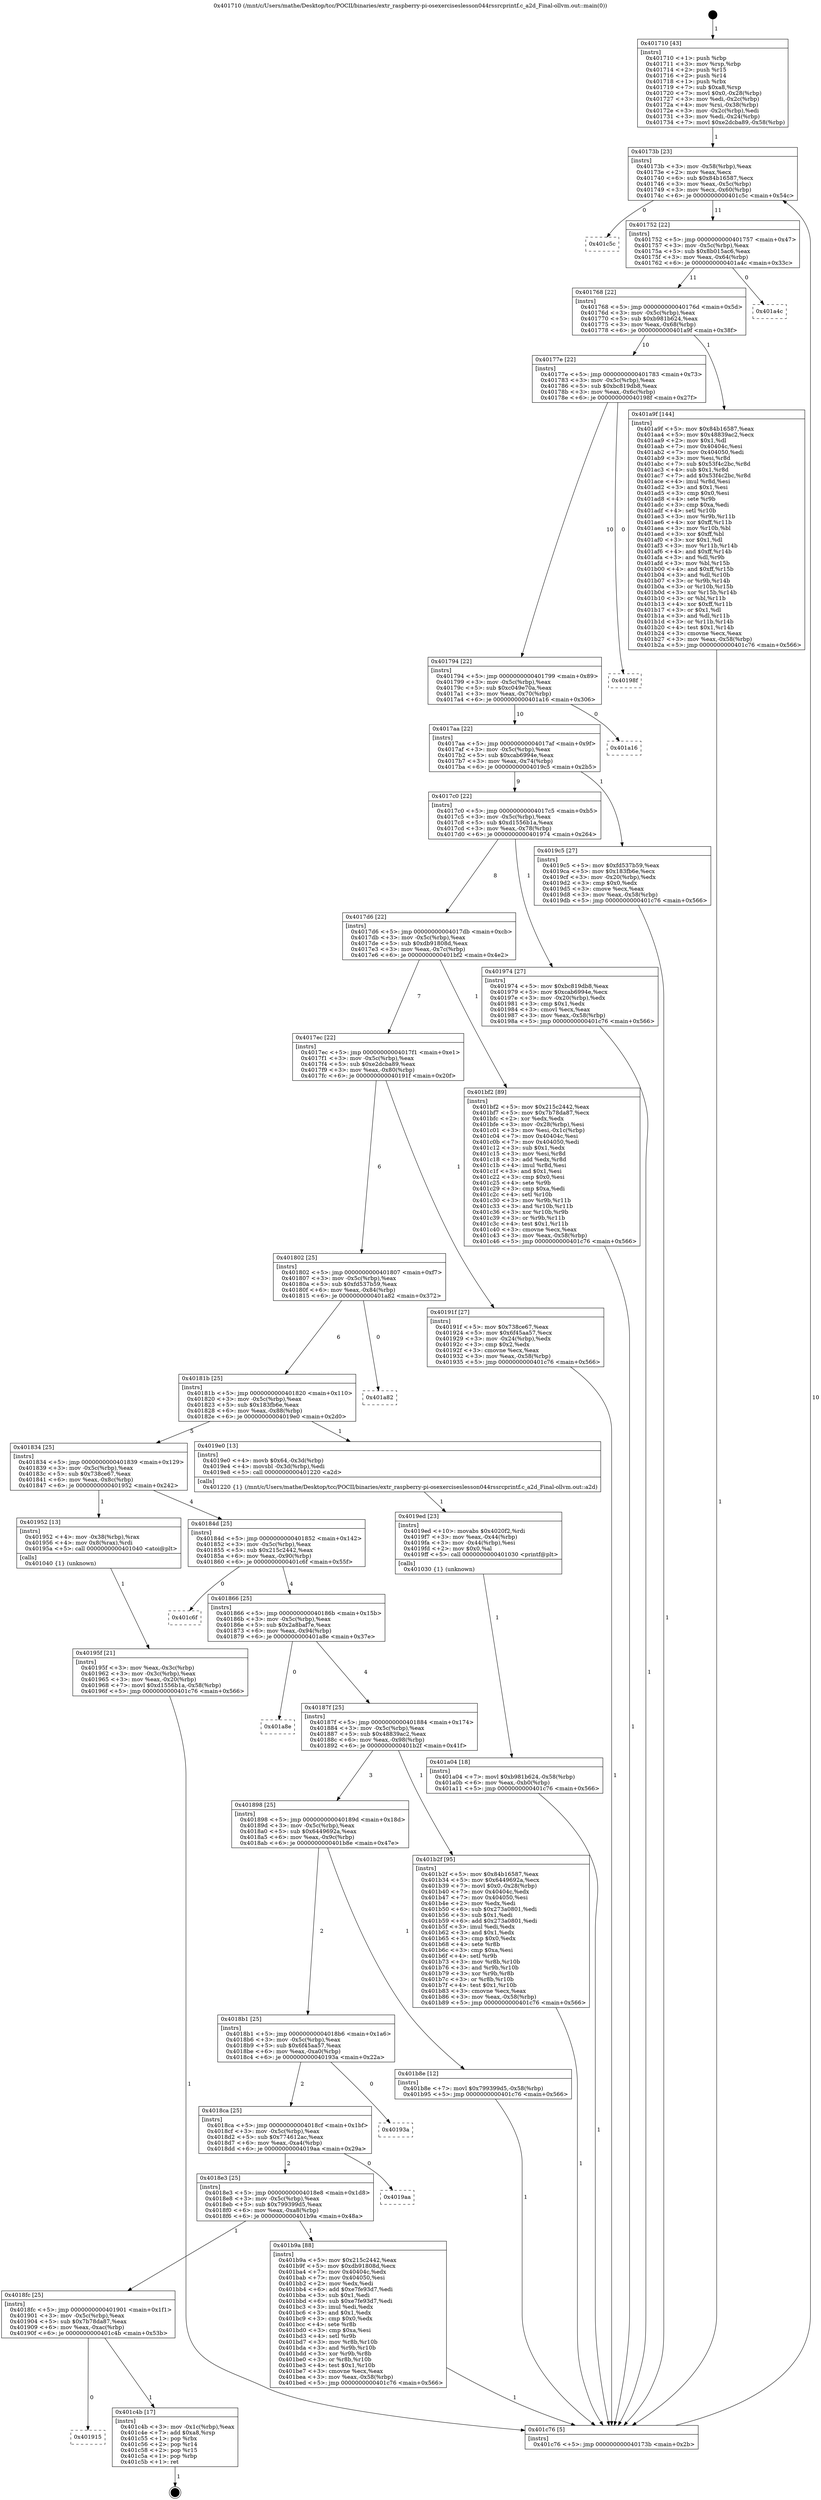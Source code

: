 digraph "0x401710" {
  label = "0x401710 (/mnt/c/Users/mathe/Desktop/tcc/POCII/binaries/extr_raspberry-pi-osexerciseslesson044rssrcprintf.c_a2d_Final-ollvm.out::main(0))"
  labelloc = "t"
  node[shape=record]

  Entry [label="",width=0.3,height=0.3,shape=circle,fillcolor=black,style=filled]
  "0x40173b" [label="{
     0x40173b [23]\l
     | [instrs]\l
     &nbsp;&nbsp;0x40173b \<+3\>: mov -0x58(%rbp),%eax\l
     &nbsp;&nbsp;0x40173e \<+2\>: mov %eax,%ecx\l
     &nbsp;&nbsp;0x401740 \<+6\>: sub $0x84b16587,%ecx\l
     &nbsp;&nbsp;0x401746 \<+3\>: mov %eax,-0x5c(%rbp)\l
     &nbsp;&nbsp;0x401749 \<+3\>: mov %ecx,-0x60(%rbp)\l
     &nbsp;&nbsp;0x40174c \<+6\>: je 0000000000401c5c \<main+0x54c\>\l
  }"]
  "0x401c5c" [label="{
     0x401c5c\l
  }", style=dashed]
  "0x401752" [label="{
     0x401752 [22]\l
     | [instrs]\l
     &nbsp;&nbsp;0x401752 \<+5\>: jmp 0000000000401757 \<main+0x47\>\l
     &nbsp;&nbsp;0x401757 \<+3\>: mov -0x5c(%rbp),%eax\l
     &nbsp;&nbsp;0x40175a \<+5\>: sub $0x8b015ac6,%eax\l
     &nbsp;&nbsp;0x40175f \<+3\>: mov %eax,-0x64(%rbp)\l
     &nbsp;&nbsp;0x401762 \<+6\>: je 0000000000401a4c \<main+0x33c\>\l
  }"]
  Exit [label="",width=0.3,height=0.3,shape=circle,fillcolor=black,style=filled,peripheries=2]
  "0x401a4c" [label="{
     0x401a4c\l
  }", style=dashed]
  "0x401768" [label="{
     0x401768 [22]\l
     | [instrs]\l
     &nbsp;&nbsp;0x401768 \<+5\>: jmp 000000000040176d \<main+0x5d\>\l
     &nbsp;&nbsp;0x40176d \<+3\>: mov -0x5c(%rbp),%eax\l
     &nbsp;&nbsp;0x401770 \<+5\>: sub $0xb981b624,%eax\l
     &nbsp;&nbsp;0x401775 \<+3\>: mov %eax,-0x68(%rbp)\l
     &nbsp;&nbsp;0x401778 \<+6\>: je 0000000000401a9f \<main+0x38f\>\l
  }"]
  "0x401915" [label="{
     0x401915\l
  }", style=dashed]
  "0x401a9f" [label="{
     0x401a9f [144]\l
     | [instrs]\l
     &nbsp;&nbsp;0x401a9f \<+5\>: mov $0x84b16587,%eax\l
     &nbsp;&nbsp;0x401aa4 \<+5\>: mov $0x48839ac2,%ecx\l
     &nbsp;&nbsp;0x401aa9 \<+2\>: mov $0x1,%dl\l
     &nbsp;&nbsp;0x401aab \<+7\>: mov 0x40404c,%esi\l
     &nbsp;&nbsp;0x401ab2 \<+7\>: mov 0x404050,%edi\l
     &nbsp;&nbsp;0x401ab9 \<+3\>: mov %esi,%r8d\l
     &nbsp;&nbsp;0x401abc \<+7\>: sub $0x53f4c2bc,%r8d\l
     &nbsp;&nbsp;0x401ac3 \<+4\>: sub $0x1,%r8d\l
     &nbsp;&nbsp;0x401ac7 \<+7\>: add $0x53f4c2bc,%r8d\l
     &nbsp;&nbsp;0x401ace \<+4\>: imul %r8d,%esi\l
     &nbsp;&nbsp;0x401ad2 \<+3\>: and $0x1,%esi\l
     &nbsp;&nbsp;0x401ad5 \<+3\>: cmp $0x0,%esi\l
     &nbsp;&nbsp;0x401ad8 \<+4\>: sete %r9b\l
     &nbsp;&nbsp;0x401adc \<+3\>: cmp $0xa,%edi\l
     &nbsp;&nbsp;0x401adf \<+4\>: setl %r10b\l
     &nbsp;&nbsp;0x401ae3 \<+3\>: mov %r9b,%r11b\l
     &nbsp;&nbsp;0x401ae6 \<+4\>: xor $0xff,%r11b\l
     &nbsp;&nbsp;0x401aea \<+3\>: mov %r10b,%bl\l
     &nbsp;&nbsp;0x401aed \<+3\>: xor $0xff,%bl\l
     &nbsp;&nbsp;0x401af0 \<+3\>: xor $0x1,%dl\l
     &nbsp;&nbsp;0x401af3 \<+3\>: mov %r11b,%r14b\l
     &nbsp;&nbsp;0x401af6 \<+4\>: and $0xff,%r14b\l
     &nbsp;&nbsp;0x401afa \<+3\>: and %dl,%r9b\l
     &nbsp;&nbsp;0x401afd \<+3\>: mov %bl,%r15b\l
     &nbsp;&nbsp;0x401b00 \<+4\>: and $0xff,%r15b\l
     &nbsp;&nbsp;0x401b04 \<+3\>: and %dl,%r10b\l
     &nbsp;&nbsp;0x401b07 \<+3\>: or %r9b,%r14b\l
     &nbsp;&nbsp;0x401b0a \<+3\>: or %r10b,%r15b\l
     &nbsp;&nbsp;0x401b0d \<+3\>: xor %r15b,%r14b\l
     &nbsp;&nbsp;0x401b10 \<+3\>: or %bl,%r11b\l
     &nbsp;&nbsp;0x401b13 \<+4\>: xor $0xff,%r11b\l
     &nbsp;&nbsp;0x401b17 \<+3\>: or $0x1,%dl\l
     &nbsp;&nbsp;0x401b1a \<+3\>: and %dl,%r11b\l
     &nbsp;&nbsp;0x401b1d \<+3\>: or %r11b,%r14b\l
     &nbsp;&nbsp;0x401b20 \<+4\>: test $0x1,%r14b\l
     &nbsp;&nbsp;0x401b24 \<+3\>: cmovne %ecx,%eax\l
     &nbsp;&nbsp;0x401b27 \<+3\>: mov %eax,-0x58(%rbp)\l
     &nbsp;&nbsp;0x401b2a \<+5\>: jmp 0000000000401c76 \<main+0x566\>\l
  }"]
  "0x40177e" [label="{
     0x40177e [22]\l
     | [instrs]\l
     &nbsp;&nbsp;0x40177e \<+5\>: jmp 0000000000401783 \<main+0x73\>\l
     &nbsp;&nbsp;0x401783 \<+3\>: mov -0x5c(%rbp),%eax\l
     &nbsp;&nbsp;0x401786 \<+5\>: sub $0xbc819db8,%eax\l
     &nbsp;&nbsp;0x40178b \<+3\>: mov %eax,-0x6c(%rbp)\l
     &nbsp;&nbsp;0x40178e \<+6\>: je 000000000040198f \<main+0x27f\>\l
  }"]
  "0x401c4b" [label="{
     0x401c4b [17]\l
     | [instrs]\l
     &nbsp;&nbsp;0x401c4b \<+3\>: mov -0x1c(%rbp),%eax\l
     &nbsp;&nbsp;0x401c4e \<+7\>: add $0xa8,%rsp\l
     &nbsp;&nbsp;0x401c55 \<+1\>: pop %rbx\l
     &nbsp;&nbsp;0x401c56 \<+2\>: pop %r14\l
     &nbsp;&nbsp;0x401c58 \<+2\>: pop %r15\l
     &nbsp;&nbsp;0x401c5a \<+1\>: pop %rbp\l
     &nbsp;&nbsp;0x401c5b \<+1\>: ret\l
  }"]
  "0x40198f" [label="{
     0x40198f\l
  }", style=dashed]
  "0x401794" [label="{
     0x401794 [22]\l
     | [instrs]\l
     &nbsp;&nbsp;0x401794 \<+5\>: jmp 0000000000401799 \<main+0x89\>\l
     &nbsp;&nbsp;0x401799 \<+3\>: mov -0x5c(%rbp),%eax\l
     &nbsp;&nbsp;0x40179c \<+5\>: sub $0xc049e70a,%eax\l
     &nbsp;&nbsp;0x4017a1 \<+3\>: mov %eax,-0x70(%rbp)\l
     &nbsp;&nbsp;0x4017a4 \<+6\>: je 0000000000401a16 \<main+0x306\>\l
  }"]
  "0x4018fc" [label="{
     0x4018fc [25]\l
     | [instrs]\l
     &nbsp;&nbsp;0x4018fc \<+5\>: jmp 0000000000401901 \<main+0x1f1\>\l
     &nbsp;&nbsp;0x401901 \<+3\>: mov -0x5c(%rbp),%eax\l
     &nbsp;&nbsp;0x401904 \<+5\>: sub $0x7b78da87,%eax\l
     &nbsp;&nbsp;0x401909 \<+6\>: mov %eax,-0xac(%rbp)\l
     &nbsp;&nbsp;0x40190f \<+6\>: je 0000000000401c4b \<main+0x53b\>\l
  }"]
  "0x401a16" [label="{
     0x401a16\l
  }", style=dashed]
  "0x4017aa" [label="{
     0x4017aa [22]\l
     | [instrs]\l
     &nbsp;&nbsp;0x4017aa \<+5\>: jmp 00000000004017af \<main+0x9f\>\l
     &nbsp;&nbsp;0x4017af \<+3\>: mov -0x5c(%rbp),%eax\l
     &nbsp;&nbsp;0x4017b2 \<+5\>: sub $0xcab6994e,%eax\l
     &nbsp;&nbsp;0x4017b7 \<+3\>: mov %eax,-0x74(%rbp)\l
     &nbsp;&nbsp;0x4017ba \<+6\>: je 00000000004019c5 \<main+0x2b5\>\l
  }"]
  "0x401b9a" [label="{
     0x401b9a [88]\l
     | [instrs]\l
     &nbsp;&nbsp;0x401b9a \<+5\>: mov $0x215c2442,%eax\l
     &nbsp;&nbsp;0x401b9f \<+5\>: mov $0xdb91808d,%ecx\l
     &nbsp;&nbsp;0x401ba4 \<+7\>: mov 0x40404c,%edx\l
     &nbsp;&nbsp;0x401bab \<+7\>: mov 0x404050,%esi\l
     &nbsp;&nbsp;0x401bb2 \<+2\>: mov %edx,%edi\l
     &nbsp;&nbsp;0x401bb4 \<+6\>: add $0xe7fe93d7,%edi\l
     &nbsp;&nbsp;0x401bba \<+3\>: sub $0x1,%edi\l
     &nbsp;&nbsp;0x401bbd \<+6\>: sub $0xe7fe93d7,%edi\l
     &nbsp;&nbsp;0x401bc3 \<+3\>: imul %edi,%edx\l
     &nbsp;&nbsp;0x401bc6 \<+3\>: and $0x1,%edx\l
     &nbsp;&nbsp;0x401bc9 \<+3\>: cmp $0x0,%edx\l
     &nbsp;&nbsp;0x401bcc \<+4\>: sete %r8b\l
     &nbsp;&nbsp;0x401bd0 \<+3\>: cmp $0xa,%esi\l
     &nbsp;&nbsp;0x401bd3 \<+4\>: setl %r9b\l
     &nbsp;&nbsp;0x401bd7 \<+3\>: mov %r8b,%r10b\l
     &nbsp;&nbsp;0x401bda \<+3\>: and %r9b,%r10b\l
     &nbsp;&nbsp;0x401bdd \<+3\>: xor %r9b,%r8b\l
     &nbsp;&nbsp;0x401be0 \<+3\>: or %r8b,%r10b\l
     &nbsp;&nbsp;0x401be3 \<+4\>: test $0x1,%r10b\l
     &nbsp;&nbsp;0x401be7 \<+3\>: cmovne %ecx,%eax\l
     &nbsp;&nbsp;0x401bea \<+3\>: mov %eax,-0x58(%rbp)\l
     &nbsp;&nbsp;0x401bed \<+5\>: jmp 0000000000401c76 \<main+0x566\>\l
  }"]
  "0x4019c5" [label="{
     0x4019c5 [27]\l
     | [instrs]\l
     &nbsp;&nbsp;0x4019c5 \<+5\>: mov $0xfd537b59,%eax\l
     &nbsp;&nbsp;0x4019ca \<+5\>: mov $0x183fb6e,%ecx\l
     &nbsp;&nbsp;0x4019cf \<+3\>: mov -0x20(%rbp),%edx\l
     &nbsp;&nbsp;0x4019d2 \<+3\>: cmp $0x0,%edx\l
     &nbsp;&nbsp;0x4019d5 \<+3\>: cmove %ecx,%eax\l
     &nbsp;&nbsp;0x4019d8 \<+3\>: mov %eax,-0x58(%rbp)\l
     &nbsp;&nbsp;0x4019db \<+5\>: jmp 0000000000401c76 \<main+0x566\>\l
  }"]
  "0x4017c0" [label="{
     0x4017c0 [22]\l
     | [instrs]\l
     &nbsp;&nbsp;0x4017c0 \<+5\>: jmp 00000000004017c5 \<main+0xb5\>\l
     &nbsp;&nbsp;0x4017c5 \<+3\>: mov -0x5c(%rbp),%eax\l
     &nbsp;&nbsp;0x4017c8 \<+5\>: sub $0xd1556b1a,%eax\l
     &nbsp;&nbsp;0x4017cd \<+3\>: mov %eax,-0x78(%rbp)\l
     &nbsp;&nbsp;0x4017d0 \<+6\>: je 0000000000401974 \<main+0x264\>\l
  }"]
  "0x4018e3" [label="{
     0x4018e3 [25]\l
     | [instrs]\l
     &nbsp;&nbsp;0x4018e3 \<+5\>: jmp 00000000004018e8 \<main+0x1d8\>\l
     &nbsp;&nbsp;0x4018e8 \<+3\>: mov -0x5c(%rbp),%eax\l
     &nbsp;&nbsp;0x4018eb \<+5\>: sub $0x799399d5,%eax\l
     &nbsp;&nbsp;0x4018f0 \<+6\>: mov %eax,-0xa8(%rbp)\l
     &nbsp;&nbsp;0x4018f6 \<+6\>: je 0000000000401b9a \<main+0x48a\>\l
  }"]
  "0x401974" [label="{
     0x401974 [27]\l
     | [instrs]\l
     &nbsp;&nbsp;0x401974 \<+5\>: mov $0xbc819db8,%eax\l
     &nbsp;&nbsp;0x401979 \<+5\>: mov $0xcab6994e,%ecx\l
     &nbsp;&nbsp;0x40197e \<+3\>: mov -0x20(%rbp),%edx\l
     &nbsp;&nbsp;0x401981 \<+3\>: cmp $0x1,%edx\l
     &nbsp;&nbsp;0x401984 \<+3\>: cmovl %ecx,%eax\l
     &nbsp;&nbsp;0x401987 \<+3\>: mov %eax,-0x58(%rbp)\l
     &nbsp;&nbsp;0x40198a \<+5\>: jmp 0000000000401c76 \<main+0x566\>\l
  }"]
  "0x4017d6" [label="{
     0x4017d6 [22]\l
     | [instrs]\l
     &nbsp;&nbsp;0x4017d6 \<+5\>: jmp 00000000004017db \<main+0xcb\>\l
     &nbsp;&nbsp;0x4017db \<+3\>: mov -0x5c(%rbp),%eax\l
     &nbsp;&nbsp;0x4017de \<+5\>: sub $0xdb91808d,%eax\l
     &nbsp;&nbsp;0x4017e3 \<+3\>: mov %eax,-0x7c(%rbp)\l
     &nbsp;&nbsp;0x4017e6 \<+6\>: je 0000000000401bf2 \<main+0x4e2\>\l
  }"]
  "0x4019aa" [label="{
     0x4019aa\l
  }", style=dashed]
  "0x401bf2" [label="{
     0x401bf2 [89]\l
     | [instrs]\l
     &nbsp;&nbsp;0x401bf2 \<+5\>: mov $0x215c2442,%eax\l
     &nbsp;&nbsp;0x401bf7 \<+5\>: mov $0x7b78da87,%ecx\l
     &nbsp;&nbsp;0x401bfc \<+2\>: xor %edx,%edx\l
     &nbsp;&nbsp;0x401bfe \<+3\>: mov -0x28(%rbp),%esi\l
     &nbsp;&nbsp;0x401c01 \<+3\>: mov %esi,-0x1c(%rbp)\l
     &nbsp;&nbsp;0x401c04 \<+7\>: mov 0x40404c,%esi\l
     &nbsp;&nbsp;0x401c0b \<+7\>: mov 0x404050,%edi\l
     &nbsp;&nbsp;0x401c12 \<+3\>: sub $0x1,%edx\l
     &nbsp;&nbsp;0x401c15 \<+3\>: mov %esi,%r8d\l
     &nbsp;&nbsp;0x401c18 \<+3\>: add %edx,%r8d\l
     &nbsp;&nbsp;0x401c1b \<+4\>: imul %r8d,%esi\l
     &nbsp;&nbsp;0x401c1f \<+3\>: and $0x1,%esi\l
     &nbsp;&nbsp;0x401c22 \<+3\>: cmp $0x0,%esi\l
     &nbsp;&nbsp;0x401c25 \<+4\>: sete %r9b\l
     &nbsp;&nbsp;0x401c29 \<+3\>: cmp $0xa,%edi\l
     &nbsp;&nbsp;0x401c2c \<+4\>: setl %r10b\l
     &nbsp;&nbsp;0x401c30 \<+3\>: mov %r9b,%r11b\l
     &nbsp;&nbsp;0x401c33 \<+3\>: and %r10b,%r11b\l
     &nbsp;&nbsp;0x401c36 \<+3\>: xor %r10b,%r9b\l
     &nbsp;&nbsp;0x401c39 \<+3\>: or %r9b,%r11b\l
     &nbsp;&nbsp;0x401c3c \<+4\>: test $0x1,%r11b\l
     &nbsp;&nbsp;0x401c40 \<+3\>: cmovne %ecx,%eax\l
     &nbsp;&nbsp;0x401c43 \<+3\>: mov %eax,-0x58(%rbp)\l
     &nbsp;&nbsp;0x401c46 \<+5\>: jmp 0000000000401c76 \<main+0x566\>\l
  }"]
  "0x4017ec" [label="{
     0x4017ec [22]\l
     | [instrs]\l
     &nbsp;&nbsp;0x4017ec \<+5\>: jmp 00000000004017f1 \<main+0xe1\>\l
     &nbsp;&nbsp;0x4017f1 \<+3\>: mov -0x5c(%rbp),%eax\l
     &nbsp;&nbsp;0x4017f4 \<+5\>: sub $0xe2dcba89,%eax\l
     &nbsp;&nbsp;0x4017f9 \<+3\>: mov %eax,-0x80(%rbp)\l
     &nbsp;&nbsp;0x4017fc \<+6\>: je 000000000040191f \<main+0x20f\>\l
  }"]
  "0x4018ca" [label="{
     0x4018ca [25]\l
     | [instrs]\l
     &nbsp;&nbsp;0x4018ca \<+5\>: jmp 00000000004018cf \<main+0x1bf\>\l
     &nbsp;&nbsp;0x4018cf \<+3\>: mov -0x5c(%rbp),%eax\l
     &nbsp;&nbsp;0x4018d2 \<+5\>: sub $0x774612ac,%eax\l
     &nbsp;&nbsp;0x4018d7 \<+6\>: mov %eax,-0xa4(%rbp)\l
     &nbsp;&nbsp;0x4018dd \<+6\>: je 00000000004019aa \<main+0x29a\>\l
  }"]
  "0x40191f" [label="{
     0x40191f [27]\l
     | [instrs]\l
     &nbsp;&nbsp;0x40191f \<+5\>: mov $0x738ce67,%eax\l
     &nbsp;&nbsp;0x401924 \<+5\>: mov $0x6f45aa57,%ecx\l
     &nbsp;&nbsp;0x401929 \<+3\>: mov -0x24(%rbp),%edx\l
     &nbsp;&nbsp;0x40192c \<+3\>: cmp $0x2,%edx\l
     &nbsp;&nbsp;0x40192f \<+3\>: cmovne %ecx,%eax\l
     &nbsp;&nbsp;0x401932 \<+3\>: mov %eax,-0x58(%rbp)\l
     &nbsp;&nbsp;0x401935 \<+5\>: jmp 0000000000401c76 \<main+0x566\>\l
  }"]
  "0x401802" [label="{
     0x401802 [25]\l
     | [instrs]\l
     &nbsp;&nbsp;0x401802 \<+5\>: jmp 0000000000401807 \<main+0xf7\>\l
     &nbsp;&nbsp;0x401807 \<+3\>: mov -0x5c(%rbp),%eax\l
     &nbsp;&nbsp;0x40180a \<+5\>: sub $0xfd537b59,%eax\l
     &nbsp;&nbsp;0x40180f \<+6\>: mov %eax,-0x84(%rbp)\l
     &nbsp;&nbsp;0x401815 \<+6\>: je 0000000000401a82 \<main+0x372\>\l
  }"]
  "0x401c76" [label="{
     0x401c76 [5]\l
     | [instrs]\l
     &nbsp;&nbsp;0x401c76 \<+5\>: jmp 000000000040173b \<main+0x2b\>\l
  }"]
  "0x401710" [label="{
     0x401710 [43]\l
     | [instrs]\l
     &nbsp;&nbsp;0x401710 \<+1\>: push %rbp\l
     &nbsp;&nbsp;0x401711 \<+3\>: mov %rsp,%rbp\l
     &nbsp;&nbsp;0x401714 \<+2\>: push %r15\l
     &nbsp;&nbsp;0x401716 \<+2\>: push %r14\l
     &nbsp;&nbsp;0x401718 \<+1\>: push %rbx\l
     &nbsp;&nbsp;0x401719 \<+7\>: sub $0xa8,%rsp\l
     &nbsp;&nbsp;0x401720 \<+7\>: movl $0x0,-0x28(%rbp)\l
     &nbsp;&nbsp;0x401727 \<+3\>: mov %edi,-0x2c(%rbp)\l
     &nbsp;&nbsp;0x40172a \<+4\>: mov %rsi,-0x38(%rbp)\l
     &nbsp;&nbsp;0x40172e \<+3\>: mov -0x2c(%rbp),%edi\l
     &nbsp;&nbsp;0x401731 \<+3\>: mov %edi,-0x24(%rbp)\l
     &nbsp;&nbsp;0x401734 \<+7\>: movl $0xe2dcba89,-0x58(%rbp)\l
  }"]
  "0x40193a" [label="{
     0x40193a\l
  }", style=dashed]
  "0x401a82" [label="{
     0x401a82\l
  }", style=dashed]
  "0x40181b" [label="{
     0x40181b [25]\l
     | [instrs]\l
     &nbsp;&nbsp;0x40181b \<+5\>: jmp 0000000000401820 \<main+0x110\>\l
     &nbsp;&nbsp;0x401820 \<+3\>: mov -0x5c(%rbp),%eax\l
     &nbsp;&nbsp;0x401823 \<+5\>: sub $0x183fb6e,%eax\l
     &nbsp;&nbsp;0x401828 \<+6\>: mov %eax,-0x88(%rbp)\l
     &nbsp;&nbsp;0x40182e \<+6\>: je 00000000004019e0 \<main+0x2d0\>\l
  }"]
  "0x4018b1" [label="{
     0x4018b1 [25]\l
     | [instrs]\l
     &nbsp;&nbsp;0x4018b1 \<+5\>: jmp 00000000004018b6 \<main+0x1a6\>\l
     &nbsp;&nbsp;0x4018b6 \<+3\>: mov -0x5c(%rbp),%eax\l
     &nbsp;&nbsp;0x4018b9 \<+5\>: sub $0x6f45aa57,%eax\l
     &nbsp;&nbsp;0x4018be \<+6\>: mov %eax,-0xa0(%rbp)\l
     &nbsp;&nbsp;0x4018c4 \<+6\>: je 000000000040193a \<main+0x22a\>\l
  }"]
  "0x4019e0" [label="{
     0x4019e0 [13]\l
     | [instrs]\l
     &nbsp;&nbsp;0x4019e0 \<+4\>: movb $0x64,-0x3d(%rbp)\l
     &nbsp;&nbsp;0x4019e4 \<+4\>: movsbl -0x3d(%rbp),%edi\l
     &nbsp;&nbsp;0x4019e8 \<+5\>: call 0000000000401220 \<a2d\>\l
     | [calls]\l
     &nbsp;&nbsp;0x401220 \{1\} (/mnt/c/Users/mathe/Desktop/tcc/POCII/binaries/extr_raspberry-pi-osexerciseslesson044rssrcprintf.c_a2d_Final-ollvm.out::a2d)\l
  }"]
  "0x401834" [label="{
     0x401834 [25]\l
     | [instrs]\l
     &nbsp;&nbsp;0x401834 \<+5\>: jmp 0000000000401839 \<main+0x129\>\l
     &nbsp;&nbsp;0x401839 \<+3\>: mov -0x5c(%rbp),%eax\l
     &nbsp;&nbsp;0x40183c \<+5\>: sub $0x738ce67,%eax\l
     &nbsp;&nbsp;0x401841 \<+6\>: mov %eax,-0x8c(%rbp)\l
     &nbsp;&nbsp;0x401847 \<+6\>: je 0000000000401952 \<main+0x242\>\l
  }"]
  "0x401b8e" [label="{
     0x401b8e [12]\l
     | [instrs]\l
     &nbsp;&nbsp;0x401b8e \<+7\>: movl $0x799399d5,-0x58(%rbp)\l
     &nbsp;&nbsp;0x401b95 \<+5\>: jmp 0000000000401c76 \<main+0x566\>\l
  }"]
  "0x401952" [label="{
     0x401952 [13]\l
     | [instrs]\l
     &nbsp;&nbsp;0x401952 \<+4\>: mov -0x38(%rbp),%rax\l
     &nbsp;&nbsp;0x401956 \<+4\>: mov 0x8(%rax),%rdi\l
     &nbsp;&nbsp;0x40195a \<+5\>: call 0000000000401040 \<atoi@plt\>\l
     | [calls]\l
     &nbsp;&nbsp;0x401040 \{1\} (unknown)\l
  }"]
  "0x40184d" [label="{
     0x40184d [25]\l
     | [instrs]\l
     &nbsp;&nbsp;0x40184d \<+5\>: jmp 0000000000401852 \<main+0x142\>\l
     &nbsp;&nbsp;0x401852 \<+3\>: mov -0x5c(%rbp),%eax\l
     &nbsp;&nbsp;0x401855 \<+5\>: sub $0x215c2442,%eax\l
     &nbsp;&nbsp;0x40185a \<+6\>: mov %eax,-0x90(%rbp)\l
     &nbsp;&nbsp;0x401860 \<+6\>: je 0000000000401c6f \<main+0x55f\>\l
  }"]
  "0x40195f" [label="{
     0x40195f [21]\l
     | [instrs]\l
     &nbsp;&nbsp;0x40195f \<+3\>: mov %eax,-0x3c(%rbp)\l
     &nbsp;&nbsp;0x401962 \<+3\>: mov -0x3c(%rbp),%eax\l
     &nbsp;&nbsp;0x401965 \<+3\>: mov %eax,-0x20(%rbp)\l
     &nbsp;&nbsp;0x401968 \<+7\>: movl $0xd1556b1a,-0x58(%rbp)\l
     &nbsp;&nbsp;0x40196f \<+5\>: jmp 0000000000401c76 \<main+0x566\>\l
  }"]
  "0x4019ed" [label="{
     0x4019ed [23]\l
     | [instrs]\l
     &nbsp;&nbsp;0x4019ed \<+10\>: movabs $0x4020f2,%rdi\l
     &nbsp;&nbsp;0x4019f7 \<+3\>: mov %eax,-0x44(%rbp)\l
     &nbsp;&nbsp;0x4019fa \<+3\>: mov -0x44(%rbp),%esi\l
     &nbsp;&nbsp;0x4019fd \<+2\>: mov $0x0,%al\l
     &nbsp;&nbsp;0x4019ff \<+5\>: call 0000000000401030 \<printf@plt\>\l
     | [calls]\l
     &nbsp;&nbsp;0x401030 \{1\} (unknown)\l
  }"]
  "0x401a04" [label="{
     0x401a04 [18]\l
     | [instrs]\l
     &nbsp;&nbsp;0x401a04 \<+7\>: movl $0xb981b624,-0x58(%rbp)\l
     &nbsp;&nbsp;0x401a0b \<+6\>: mov %eax,-0xb0(%rbp)\l
     &nbsp;&nbsp;0x401a11 \<+5\>: jmp 0000000000401c76 \<main+0x566\>\l
  }"]
  "0x401898" [label="{
     0x401898 [25]\l
     | [instrs]\l
     &nbsp;&nbsp;0x401898 \<+5\>: jmp 000000000040189d \<main+0x18d\>\l
     &nbsp;&nbsp;0x40189d \<+3\>: mov -0x5c(%rbp),%eax\l
     &nbsp;&nbsp;0x4018a0 \<+5\>: sub $0x6449692a,%eax\l
     &nbsp;&nbsp;0x4018a5 \<+6\>: mov %eax,-0x9c(%rbp)\l
     &nbsp;&nbsp;0x4018ab \<+6\>: je 0000000000401b8e \<main+0x47e\>\l
  }"]
  "0x401c6f" [label="{
     0x401c6f\l
  }", style=dashed]
  "0x401866" [label="{
     0x401866 [25]\l
     | [instrs]\l
     &nbsp;&nbsp;0x401866 \<+5\>: jmp 000000000040186b \<main+0x15b\>\l
     &nbsp;&nbsp;0x40186b \<+3\>: mov -0x5c(%rbp),%eax\l
     &nbsp;&nbsp;0x40186e \<+5\>: sub $0x2a8baf7e,%eax\l
     &nbsp;&nbsp;0x401873 \<+6\>: mov %eax,-0x94(%rbp)\l
     &nbsp;&nbsp;0x401879 \<+6\>: je 0000000000401a8e \<main+0x37e\>\l
  }"]
  "0x401b2f" [label="{
     0x401b2f [95]\l
     | [instrs]\l
     &nbsp;&nbsp;0x401b2f \<+5\>: mov $0x84b16587,%eax\l
     &nbsp;&nbsp;0x401b34 \<+5\>: mov $0x6449692a,%ecx\l
     &nbsp;&nbsp;0x401b39 \<+7\>: movl $0x0,-0x28(%rbp)\l
     &nbsp;&nbsp;0x401b40 \<+7\>: mov 0x40404c,%edx\l
     &nbsp;&nbsp;0x401b47 \<+7\>: mov 0x404050,%esi\l
     &nbsp;&nbsp;0x401b4e \<+2\>: mov %edx,%edi\l
     &nbsp;&nbsp;0x401b50 \<+6\>: sub $0x273a0801,%edi\l
     &nbsp;&nbsp;0x401b56 \<+3\>: sub $0x1,%edi\l
     &nbsp;&nbsp;0x401b59 \<+6\>: add $0x273a0801,%edi\l
     &nbsp;&nbsp;0x401b5f \<+3\>: imul %edi,%edx\l
     &nbsp;&nbsp;0x401b62 \<+3\>: and $0x1,%edx\l
     &nbsp;&nbsp;0x401b65 \<+3\>: cmp $0x0,%edx\l
     &nbsp;&nbsp;0x401b68 \<+4\>: sete %r8b\l
     &nbsp;&nbsp;0x401b6c \<+3\>: cmp $0xa,%esi\l
     &nbsp;&nbsp;0x401b6f \<+4\>: setl %r9b\l
     &nbsp;&nbsp;0x401b73 \<+3\>: mov %r8b,%r10b\l
     &nbsp;&nbsp;0x401b76 \<+3\>: and %r9b,%r10b\l
     &nbsp;&nbsp;0x401b79 \<+3\>: xor %r9b,%r8b\l
     &nbsp;&nbsp;0x401b7c \<+3\>: or %r8b,%r10b\l
     &nbsp;&nbsp;0x401b7f \<+4\>: test $0x1,%r10b\l
     &nbsp;&nbsp;0x401b83 \<+3\>: cmovne %ecx,%eax\l
     &nbsp;&nbsp;0x401b86 \<+3\>: mov %eax,-0x58(%rbp)\l
     &nbsp;&nbsp;0x401b89 \<+5\>: jmp 0000000000401c76 \<main+0x566\>\l
  }"]
  "0x401a8e" [label="{
     0x401a8e\l
  }", style=dashed]
  "0x40187f" [label="{
     0x40187f [25]\l
     | [instrs]\l
     &nbsp;&nbsp;0x40187f \<+5\>: jmp 0000000000401884 \<main+0x174\>\l
     &nbsp;&nbsp;0x401884 \<+3\>: mov -0x5c(%rbp),%eax\l
     &nbsp;&nbsp;0x401887 \<+5\>: sub $0x48839ac2,%eax\l
     &nbsp;&nbsp;0x40188c \<+6\>: mov %eax,-0x98(%rbp)\l
     &nbsp;&nbsp;0x401892 \<+6\>: je 0000000000401b2f \<main+0x41f\>\l
  }"]
  Entry -> "0x401710" [label=" 1"]
  "0x40173b" -> "0x401c5c" [label=" 0"]
  "0x40173b" -> "0x401752" [label=" 11"]
  "0x401c4b" -> Exit [label=" 1"]
  "0x401752" -> "0x401a4c" [label=" 0"]
  "0x401752" -> "0x401768" [label=" 11"]
  "0x4018fc" -> "0x401915" [label=" 0"]
  "0x401768" -> "0x401a9f" [label=" 1"]
  "0x401768" -> "0x40177e" [label=" 10"]
  "0x4018fc" -> "0x401c4b" [label=" 1"]
  "0x40177e" -> "0x40198f" [label=" 0"]
  "0x40177e" -> "0x401794" [label=" 10"]
  "0x401bf2" -> "0x401c76" [label=" 1"]
  "0x401794" -> "0x401a16" [label=" 0"]
  "0x401794" -> "0x4017aa" [label=" 10"]
  "0x401b9a" -> "0x401c76" [label=" 1"]
  "0x4017aa" -> "0x4019c5" [label=" 1"]
  "0x4017aa" -> "0x4017c0" [label=" 9"]
  "0x4018e3" -> "0x4018fc" [label=" 1"]
  "0x4017c0" -> "0x401974" [label=" 1"]
  "0x4017c0" -> "0x4017d6" [label=" 8"]
  "0x4018e3" -> "0x401b9a" [label=" 1"]
  "0x4017d6" -> "0x401bf2" [label=" 1"]
  "0x4017d6" -> "0x4017ec" [label=" 7"]
  "0x4018ca" -> "0x4018e3" [label=" 2"]
  "0x4017ec" -> "0x40191f" [label=" 1"]
  "0x4017ec" -> "0x401802" [label=" 6"]
  "0x40191f" -> "0x401c76" [label=" 1"]
  "0x401710" -> "0x40173b" [label=" 1"]
  "0x401c76" -> "0x40173b" [label=" 10"]
  "0x4018ca" -> "0x4019aa" [label=" 0"]
  "0x401802" -> "0x401a82" [label=" 0"]
  "0x401802" -> "0x40181b" [label=" 6"]
  "0x4018b1" -> "0x4018ca" [label=" 2"]
  "0x40181b" -> "0x4019e0" [label=" 1"]
  "0x40181b" -> "0x401834" [label=" 5"]
  "0x4018b1" -> "0x40193a" [label=" 0"]
  "0x401834" -> "0x401952" [label=" 1"]
  "0x401834" -> "0x40184d" [label=" 4"]
  "0x401952" -> "0x40195f" [label=" 1"]
  "0x40195f" -> "0x401c76" [label=" 1"]
  "0x401974" -> "0x401c76" [label=" 1"]
  "0x4019c5" -> "0x401c76" [label=" 1"]
  "0x4019e0" -> "0x4019ed" [label=" 1"]
  "0x4019ed" -> "0x401a04" [label=" 1"]
  "0x401a04" -> "0x401c76" [label=" 1"]
  "0x401a9f" -> "0x401c76" [label=" 1"]
  "0x401b8e" -> "0x401c76" [label=" 1"]
  "0x40184d" -> "0x401c6f" [label=" 0"]
  "0x40184d" -> "0x401866" [label=" 4"]
  "0x401898" -> "0x401b8e" [label=" 1"]
  "0x401866" -> "0x401a8e" [label=" 0"]
  "0x401866" -> "0x40187f" [label=" 4"]
  "0x401898" -> "0x4018b1" [label=" 2"]
  "0x40187f" -> "0x401b2f" [label=" 1"]
  "0x40187f" -> "0x401898" [label=" 3"]
  "0x401b2f" -> "0x401c76" [label=" 1"]
}
